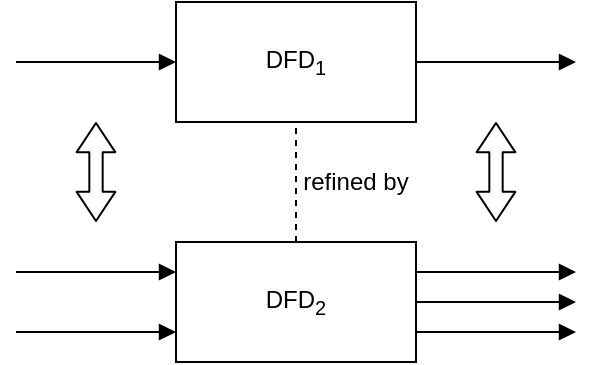 <mxfile version="12.7.9" type="device"><diagram id="Dnt0Cz7SzWJjtYFLSBXo" name="Seite-1"><mxGraphModel dx="541" dy="414" grid="1" gridSize="10" guides="1" tooltips="1" connect="1" arrows="1" fold="1" page="1" pageScale="1" pageWidth="827" pageHeight="1169" math="0" shadow="0"><root><mxCell id="0"/><mxCell id="1" parent="0"/><mxCell id="E_ORsPri6OBsbA40_Ddi-1" value="DFD&lt;sub&gt;1&lt;/sub&gt;" style="rounded=0;whiteSpace=wrap;html=1;" vertex="1" parent="1"><mxGeometry x="200" y="200" width="120" height="60" as="geometry"/></mxCell><mxCell id="E_ORsPri6OBsbA40_Ddi-2" value="DFD&lt;sub&gt;2&lt;/sub&gt;" style="rounded=0;whiteSpace=wrap;html=1;" vertex="1" parent="1"><mxGeometry x="200" y="320" width="120" height="60" as="geometry"/></mxCell><mxCell id="E_ORsPri6OBsbA40_Ddi-4" value="refined by" style="text;html=1;strokeColor=none;fillColor=none;align=center;verticalAlign=middle;whiteSpace=wrap;rounded=0;" vertex="1" parent="1"><mxGeometry x="260" y="280" width="60" height="20" as="geometry"/></mxCell><mxCell id="E_ORsPri6OBsbA40_Ddi-5" value="" style="endArrow=block;html=1;endFill=1;entryX=0;entryY=0.5;entryDx=0;entryDy=0;" edge="1" parent="1" target="E_ORsPri6OBsbA40_Ddi-1"><mxGeometry width="50" height="50" relative="1" as="geometry"><mxPoint x="120" y="230" as="sourcePoint"/><mxPoint x="180" y="232.5" as="targetPoint"/></mxGeometry></mxCell><mxCell id="E_ORsPri6OBsbA40_Ddi-6" value="" style="endArrow=block;html=1;endFill=1;exitX=1;exitY=0.5;exitDx=0;exitDy=0;" edge="1" parent="1" source="E_ORsPri6OBsbA40_Ddi-1"><mxGeometry width="50" height="50" relative="1" as="geometry"><mxPoint x="370" y="210" as="sourcePoint"/><mxPoint x="400" y="230" as="targetPoint"/></mxGeometry></mxCell><mxCell id="E_ORsPri6OBsbA40_Ddi-11" value="" style="endArrow=none;dashed=1;html=1;exitX=0.5;exitY=0;exitDx=0;exitDy=0;" edge="1" parent="1" source="E_ORsPri6OBsbA40_Ddi-2"><mxGeometry width="50" height="50" relative="1" as="geometry"><mxPoint x="210" y="310" as="sourcePoint"/><mxPoint x="260" y="260" as="targetPoint"/></mxGeometry></mxCell><mxCell id="E_ORsPri6OBsbA40_Ddi-12" value="" style="endArrow=block;html=1;endFill=1;exitX=1;exitY=0.25;exitDx=0;exitDy=0;" edge="1" parent="1" source="E_ORsPri6OBsbA40_Ddi-2"><mxGeometry width="50" height="50" relative="1" as="geometry"><mxPoint x="330" y="340" as="sourcePoint"/><mxPoint x="400" y="335" as="targetPoint"/></mxGeometry></mxCell><mxCell id="E_ORsPri6OBsbA40_Ddi-13" value="" style="endArrow=block;html=1;endFill=1;entryX=0;entryY=0.25;entryDx=0;entryDy=0;" edge="1" parent="1" target="E_ORsPri6OBsbA40_Ddi-2"><mxGeometry width="50" height="50" relative="1" as="geometry"><mxPoint x="120" y="335" as="sourcePoint"/><mxPoint x="180" y="340.0" as="targetPoint"/></mxGeometry></mxCell><mxCell id="E_ORsPri6OBsbA40_Ddi-14" value="" style="endArrow=block;html=1;endFill=1;exitX=1;exitY=0.5;exitDx=0;exitDy=0;" edge="1" parent="1" source="E_ORsPri6OBsbA40_Ddi-2"><mxGeometry width="50" height="50" relative="1" as="geometry"><mxPoint x="330" y="360" as="sourcePoint"/><mxPoint x="400" y="350" as="targetPoint"/></mxGeometry></mxCell><mxCell id="E_ORsPri6OBsbA40_Ddi-15" value="" style="endArrow=block;html=1;endFill=1;exitX=1;exitY=0.75;exitDx=0;exitDy=0;" edge="1" parent="1" source="E_ORsPri6OBsbA40_Ddi-2"><mxGeometry width="50" height="50" relative="1" as="geometry"><mxPoint x="334" y="370" as="sourcePoint"/><mxPoint x="400" y="365" as="targetPoint"/></mxGeometry></mxCell><mxCell id="E_ORsPri6OBsbA40_Ddi-16" value="" style="endArrow=block;html=1;endFill=1;entryX=0;entryY=0.75;entryDx=0;entryDy=0;" edge="1" parent="1" target="E_ORsPri6OBsbA40_Ddi-2"><mxGeometry width="50" height="50" relative="1" as="geometry"><mxPoint x="120" y="365" as="sourcePoint"/><mxPoint x="190" y="370" as="targetPoint"/></mxGeometry></mxCell><mxCell id="E_ORsPri6OBsbA40_Ddi-17" value="" style="shape=flexArrow;endArrow=classic;startArrow=classic;html=1;width=6.667;endSize=4.526;endWidth=11.657;startWidth=11.657;startSize=4.526;" edge="1" parent="1"><mxGeometry width="50" height="50" relative="1" as="geometry"><mxPoint x="160" y="260" as="sourcePoint"/><mxPoint x="160" y="310" as="targetPoint"/></mxGeometry></mxCell><mxCell id="E_ORsPri6OBsbA40_Ddi-18" value="" style="shape=flexArrow;endArrow=classic;startArrow=classic;html=1;width=6.667;endSize=4.526;endWidth=11.657;startWidth=11.657;startSize=4.526;" edge="1" parent="1"><mxGeometry width="50" height="50" relative="1" as="geometry"><mxPoint x="360" y="260" as="sourcePoint"/><mxPoint x="360" y="310" as="targetPoint"/></mxGeometry></mxCell></root></mxGraphModel></diagram></mxfile>